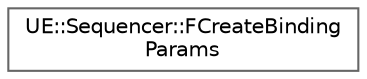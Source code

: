digraph "Graphical Class Hierarchy"
{
 // INTERACTIVE_SVG=YES
 // LATEX_PDF_SIZE
  bgcolor="transparent";
  edge [fontname=Helvetica,fontsize=10,labelfontname=Helvetica,labelfontsize=10];
  node [fontname=Helvetica,fontsize=10,shape=box,height=0.2,width=0.4];
  rankdir="LR";
  Node0 [id="Node000000",label="UE::Sequencer::FCreateBinding\lParams",height=0.2,width=0.4,color="grey40", fillcolor="white", style="filled",URL="$d9/d57/structUE_1_1Sequencer_1_1FCreateBindingParams.html",tooltip=" "];
}
